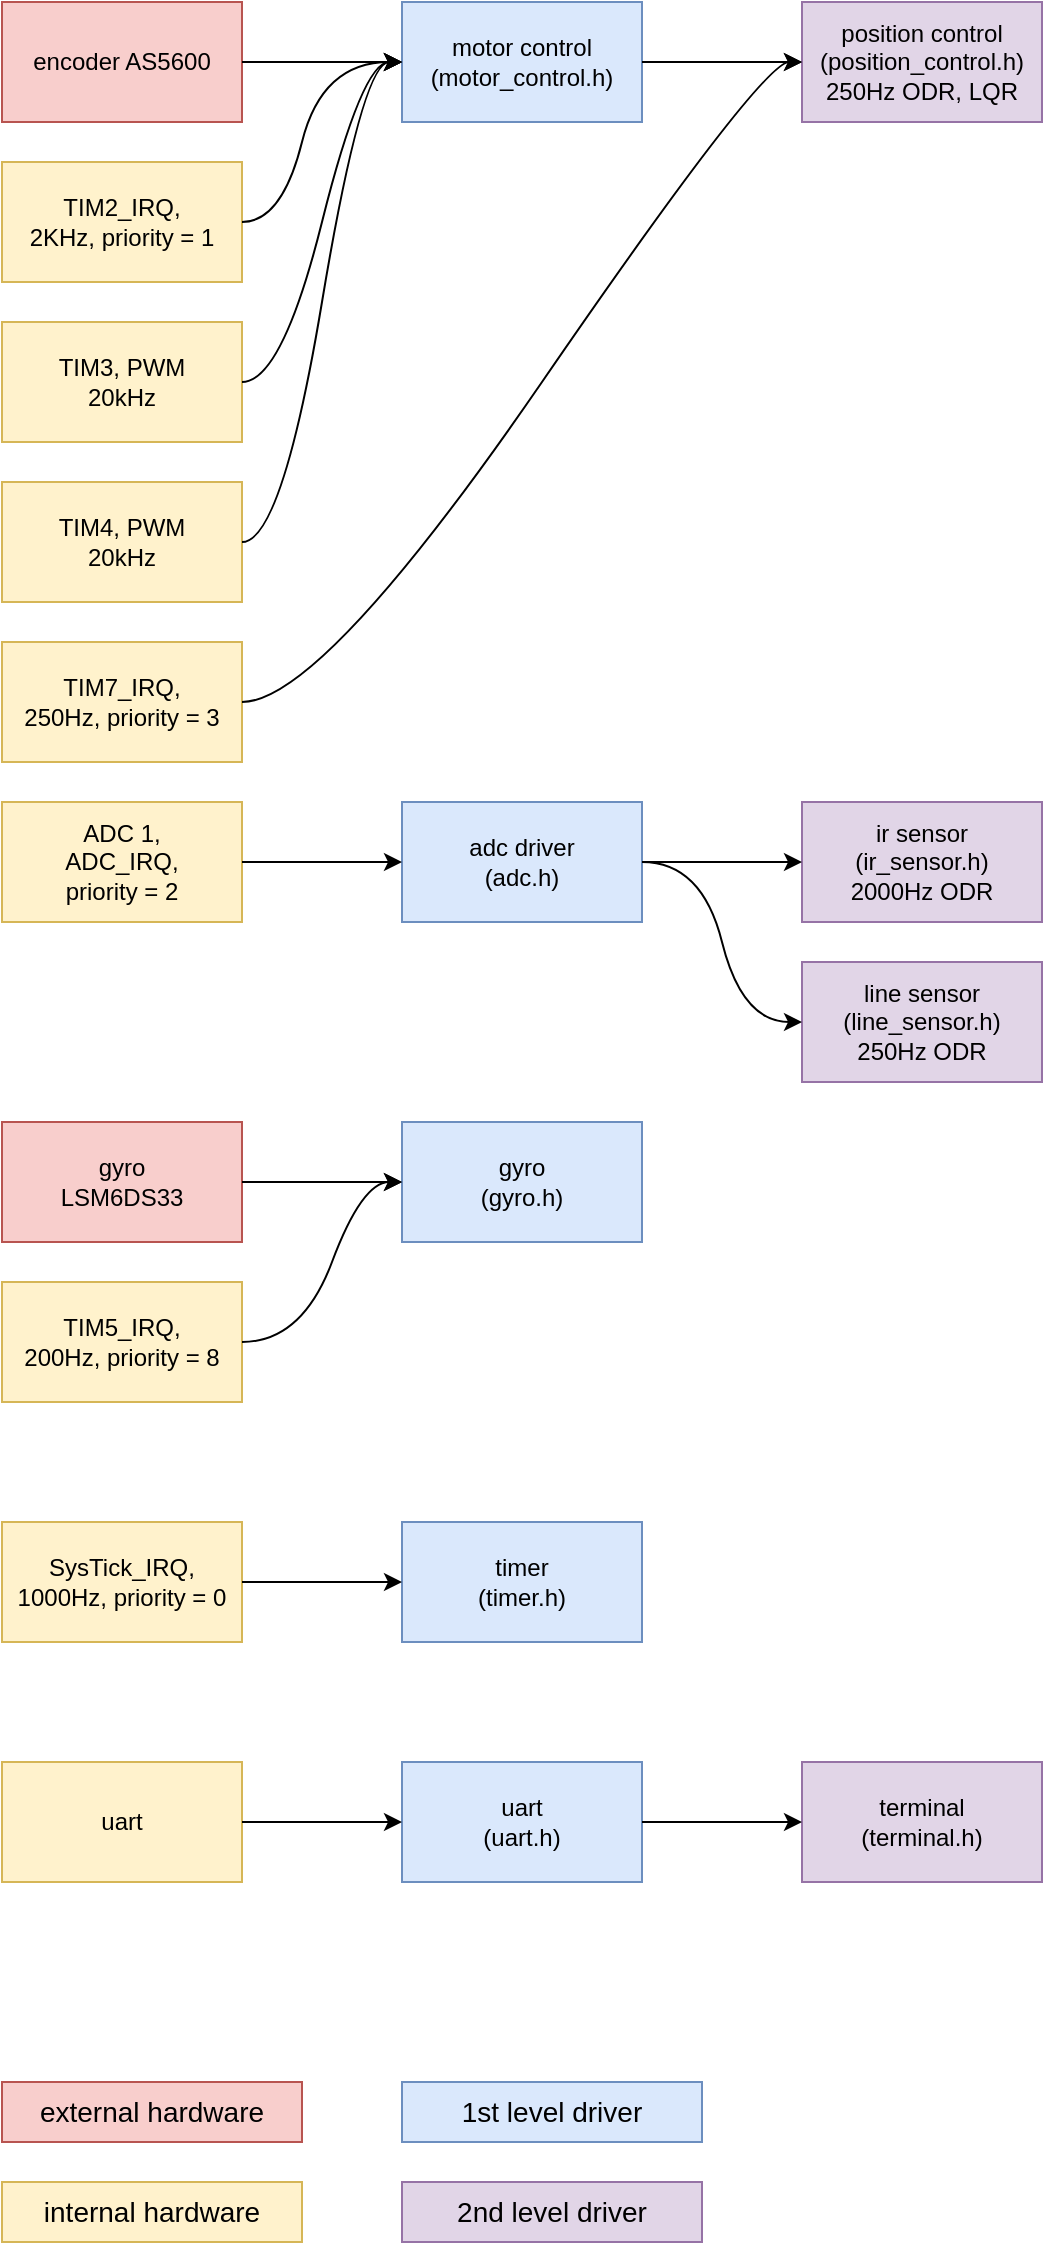 <mxfile version="21.2.8" type="device">
  <diagram name="drivers" id="8GYG5GVUPdcmrqUy9XOU">
    <mxGraphModel dx="865" dy="674" grid="1" gridSize="10" guides="1" tooltips="1" connect="1" arrows="1" fold="1" page="1" pageScale="1" pageWidth="3300" pageHeight="4681" math="0" shadow="0">
      <root>
        <mxCell id="0" />
        <mxCell id="1" parent="0" />
        <mxCell id="Uj9MxIJldcacE0KQAu5Q-2" value="motor control&lt;br&gt;(motor_control.h)" style="rounded=0;whiteSpace=wrap;html=1;fillColor=#dae8fc;strokeColor=#6c8ebf;" parent="1" vertex="1">
          <mxGeometry x="280" y="40" width="120" height="60" as="geometry" />
        </mxCell>
        <mxCell id="Uj9MxIJldcacE0KQAu5Q-3" value="encoder AS5600&lt;br&gt;" style="rounded=0;whiteSpace=wrap;html=1;fillColor=#f8cecc;strokeColor=#b85450;" parent="1" vertex="1">
          <mxGeometry x="80" y="40" width="120" height="60" as="geometry" />
        </mxCell>
        <mxCell id="Uj9MxIJldcacE0KQAu5Q-4" value="TIM2_IRQ,&lt;br&gt;2KHz, priority = 1" style="rounded=0;whiteSpace=wrap;html=1;fillColor=#fff2cc;strokeColor=#d6b656;" parent="1" vertex="1">
          <mxGeometry x="80" y="120" width="120" height="60" as="geometry" />
        </mxCell>
        <mxCell id="Uj9MxIJldcacE0KQAu5Q-6" value="ADC 1,&lt;br&gt;ADC_IRQ,&lt;br&gt;priority = 2" style="rounded=0;whiteSpace=wrap;html=1;fillColor=#fff2cc;strokeColor=#d6b656;" parent="1" vertex="1">
          <mxGeometry x="80" y="440" width="120" height="60" as="geometry" />
        </mxCell>
        <mxCell id="Uj9MxIJldcacE0KQAu5Q-8" value="adc driver&lt;br&gt;(adc.h)" style="rounded=0;whiteSpace=wrap;html=1;fillColor=#dae8fc;strokeColor=#6c8ebf;" parent="1" vertex="1">
          <mxGeometry x="280" y="440" width="120" height="60" as="geometry" />
        </mxCell>
        <mxCell id="Uj9MxIJldcacE0KQAu5Q-9" value="" style="endArrow=classic;html=1;entryX=0;entryY=0.5;entryDx=0;entryDy=0;exitX=1;exitY=0.5;exitDx=0;exitDy=0;curved=1;" parent="1" source="Uj9MxIJldcacE0KQAu5Q-4" target="Uj9MxIJldcacE0KQAu5Q-2" edge="1">
          <mxGeometry width="50" height="50" relative="1" as="geometry">
            <mxPoint x="260" y="190" as="sourcePoint" />
            <mxPoint x="310" y="140" as="targetPoint" />
            <Array as="points">
              <mxPoint x="220" y="150" />
              <mxPoint x="240" y="70" />
            </Array>
          </mxGeometry>
        </mxCell>
        <mxCell id="Uj9MxIJldcacE0KQAu5Q-10" value="" style="endArrow=classic;html=1;rounded=0;entryX=0;entryY=0.5;entryDx=0;entryDy=0;exitX=1;exitY=0.5;exitDx=0;exitDy=0;" parent="1" source="Uj9MxIJldcacE0KQAu5Q-3" target="Uj9MxIJldcacE0KQAu5Q-2" edge="1">
          <mxGeometry width="50" height="50" relative="1" as="geometry">
            <mxPoint x="250" y="220" as="sourcePoint" />
            <mxPoint x="300" y="170" as="targetPoint" />
          </mxGeometry>
        </mxCell>
        <mxCell id="Uj9MxIJldcacE0KQAu5Q-11" value="" style="endArrow=classic;html=1;rounded=0;exitX=1;exitY=0.5;exitDx=0;exitDy=0;entryX=0;entryY=0.5;entryDx=0;entryDy=0;" parent="1" source="Uj9MxIJldcacE0KQAu5Q-6" target="Uj9MxIJldcacE0KQAu5Q-8" edge="1">
          <mxGeometry width="50" height="50" relative="1" as="geometry">
            <mxPoint x="240" y="420" as="sourcePoint" />
            <mxPoint x="290" y="370" as="targetPoint" />
          </mxGeometry>
        </mxCell>
        <mxCell id="Uj9MxIJldcacE0KQAu5Q-12" value="ir sensor&lt;br&gt;(ir_sensor.h)&lt;br&gt;2000Hz ODR" style="rounded=0;whiteSpace=wrap;html=1;fillColor=#e1d5e7;strokeColor=#9673a6;" parent="1" vertex="1">
          <mxGeometry x="480" y="440" width="120" height="60" as="geometry" />
        </mxCell>
        <mxCell id="Uj9MxIJldcacE0KQAu5Q-13" value="line sensor&lt;br&gt;(line_sensor.h)&lt;br&gt;250Hz ODR" style="rounded=0;whiteSpace=wrap;html=1;fillColor=#e1d5e7;strokeColor=#9673a6;" parent="1" vertex="1">
          <mxGeometry x="480" y="520" width="120" height="60" as="geometry" />
        </mxCell>
        <mxCell id="Uj9MxIJldcacE0KQAu5Q-14" value="" style="endArrow=classic;html=1;rounded=0;entryX=0;entryY=0.5;entryDx=0;entryDy=0;exitX=1;exitY=0.5;exitDx=0;exitDy=0;" parent="1" source="Uj9MxIJldcacE0KQAu5Q-8" target="Uj9MxIJldcacE0KQAu5Q-12" edge="1">
          <mxGeometry width="50" height="50" relative="1" as="geometry">
            <mxPoint x="430" y="390" as="sourcePoint" />
            <mxPoint x="480" y="340" as="targetPoint" />
          </mxGeometry>
        </mxCell>
        <mxCell id="Uj9MxIJldcacE0KQAu5Q-15" value="" style="endArrow=classic;html=1;exitX=1;exitY=0.5;exitDx=0;exitDy=0;entryX=0;entryY=0.5;entryDx=0;entryDy=0;curved=1;" parent="1" source="Uj9MxIJldcacE0KQAu5Q-8" target="Uj9MxIJldcacE0KQAu5Q-13" edge="1">
          <mxGeometry width="50" height="50" relative="1" as="geometry">
            <mxPoint x="430" y="390" as="sourcePoint" />
            <mxPoint x="480" y="340" as="targetPoint" />
            <Array as="points">
              <mxPoint x="430" y="470" />
              <mxPoint x="450" y="550" />
            </Array>
          </mxGeometry>
        </mxCell>
        <mxCell id="Uj9MxIJldcacE0KQAu5Q-16" value="gyro&lt;br&gt;LSM6DS33" style="rounded=0;whiteSpace=wrap;html=1;fillColor=#f8cecc;strokeColor=#b85450;" parent="1" vertex="1">
          <mxGeometry x="80" y="600" width="120" height="60" as="geometry" />
        </mxCell>
        <mxCell id="Uj9MxIJldcacE0KQAu5Q-17" value="gyro&lt;br&gt;(gyro.h)" style="rounded=0;whiteSpace=wrap;html=1;fillColor=#dae8fc;strokeColor=#6c8ebf;" parent="1" vertex="1">
          <mxGeometry x="280" y="600" width="120" height="60" as="geometry" />
        </mxCell>
        <mxCell id="Uj9MxIJldcacE0KQAu5Q-18" value="" style="endArrow=classic;html=1;rounded=0;exitX=1;exitY=0.5;exitDx=0;exitDy=0;entryX=0;entryY=0.5;entryDx=0;entryDy=0;" parent="1" source="Uj9MxIJldcacE0KQAu5Q-16" target="Uj9MxIJldcacE0KQAu5Q-17" edge="1">
          <mxGeometry width="50" height="50" relative="1" as="geometry">
            <mxPoint x="210" y="520" as="sourcePoint" />
            <mxPoint x="290" y="520" as="targetPoint" />
          </mxGeometry>
        </mxCell>
        <mxCell id="Uj9MxIJldcacE0KQAu5Q-19" value="TIM3, PWM&lt;br&gt;20kHz" style="rounded=0;whiteSpace=wrap;html=1;fillColor=#fff2cc;strokeColor=#d6b656;" parent="1" vertex="1">
          <mxGeometry x="80" y="200" width="120" height="60" as="geometry" />
        </mxCell>
        <mxCell id="Uj9MxIJldcacE0KQAu5Q-20" value="TIM4, PWM&lt;br&gt;20kHz" style="rounded=0;whiteSpace=wrap;html=1;fillColor=#fff2cc;strokeColor=#d6b656;" parent="1" vertex="1">
          <mxGeometry x="80" y="280" width="120" height="60" as="geometry" />
        </mxCell>
        <mxCell id="Uj9MxIJldcacE0KQAu5Q-22" value="TIM5_IRQ,&lt;br&gt;200Hz, priority = 8" style="rounded=0;whiteSpace=wrap;html=1;fillColor=#fff2cc;strokeColor=#d6b656;" parent="1" vertex="1">
          <mxGeometry x="80" y="680" width="120" height="60" as="geometry" />
        </mxCell>
        <mxCell id="Uj9MxIJldcacE0KQAu5Q-24" value="" style="endArrow=classic;html=1;entryX=0;entryY=0.5;entryDx=0;entryDy=0;exitX=1;exitY=0.5;exitDx=0;exitDy=0;curved=1;" parent="1" source="Uj9MxIJldcacE0KQAu5Q-22" target="Uj9MxIJldcacE0KQAu5Q-17" edge="1">
          <mxGeometry width="50" height="50" relative="1" as="geometry">
            <mxPoint x="260" y="730" as="sourcePoint" />
            <mxPoint x="310" y="680" as="targetPoint" />
            <Array as="points">
              <mxPoint x="230" y="710" />
              <mxPoint x="260" y="630" />
            </Array>
          </mxGeometry>
        </mxCell>
        <mxCell id="Uj9MxIJldcacE0KQAu5Q-25" value="" style="endArrow=classic;html=1;entryX=0;entryY=0.5;entryDx=0;entryDy=0;exitX=1;exitY=0.5;exitDx=0;exitDy=0;curved=1;" parent="1" source="Uj9MxIJldcacE0KQAu5Q-19" target="Uj9MxIJldcacE0KQAu5Q-2" edge="1">
          <mxGeometry width="50" height="50" relative="1" as="geometry">
            <mxPoint x="300" y="270" as="sourcePoint" />
            <mxPoint x="350" y="220" as="targetPoint" />
            <Array as="points">
              <mxPoint x="220" y="230" />
              <mxPoint x="260" y="70" />
            </Array>
          </mxGeometry>
        </mxCell>
        <mxCell id="Uj9MxIJldcacE0KQAu5Q-26" value="" style="endArrow=classic;html=1;entryX=0;entryY=0.5;entryDx=0;entryDy=0;exitX=1;exitY=0.5;exitDx=0;exitDy=0;curved=1;" parent="1" source="Uj9MxIJldcacE0KQAu5Q-20" target="Uj9MxIJldcacE0KQAu5Q-2" edge="1">
          <mxGeometry width="50" height="50" relative="1" as="geometry">
            <mxPoint x="260" y="300" as="sourcePoint" />
            <mxPoint x="310" y="250" as="targetPoint" />
            <Array as="points">
              <mxPoint x="220" y="310" />
              <mxPoint x="260" y="70" />
            </Array>
          </mxGeometry>
        </mxCell>
        <mxCell id="Uj9MxIJldcacE0KQAu5Q-27" value="external hardware" style="rounded=0;whiteSpace=wrap;html=1;fillColor=#f8cecc;strokeColor=#b85450;fontSize=14;" parent="1" vertex="1">
          <mxGeometry x="80" y="1080" width="150" height="30" as="geometry" />
        </mxCell>
        <mxCell id="Uj9MxIJldcacE0KQAu5Q-28" value="internal hardware" style="rounded=0;whiteSpace=wrap;html=1;fillColor=#fff2cc;strokeColor=#d6b656;fontSize=14;" parent="1" vertex="1">
          <mxGeometry x="80" y="1130" width="150" height="30" as="geometry" />
        </mxCell>
        <mxCell id="Uj9MxIJldcacE0KQAu5Q-29" value="1st level driver" style="rounded=0;whiteSpace=wrap;html=1;fillColor=#dae8fc;strokeColor=#6c8ebf;fontSize=14;" parent="1" vertex="1">
          <mxGeometry x="280" y="1080" width="150" height="30" as="geometry" />
        </mxCell>
        <mxCell id="Uj9MxIJldcacE0KQAu5Q-30" value="2nd level driver" style="rounded=0;whiteSpace=wrap;html=1;fillColor=#e1d5e7;strokeColor=#9673a6;fontSize=14;" parent="1" vertex="1">
          <mxGeometry x="280" y="1130" width="150" height="30" as="geometry" />
        </mxCell>
        <mxCell id="Uj9MxIJldcacE0KQAu5Q-31" value="SysTick_IRQ,&lt;br&gt;1000Hz, priority = 0" style="rounded=0;whiteSpace=wrap;html=1;fillColor=#fff2cc;strokeColor=#d6b656;" parent="1" vertex="1">
          <mxGeometry x="80" y="800" width="120" height="60" as="geometry" />
        </mxCell>
        <mxCell id="Uj9MxIJldcacE0KQAu5Q-32" value="timer&lt;br&gt;(timer.h)" style="rounded=0;whiteSpace=wrap;html=1;fillColor=#dae8fc;strokeColor=#6c8ebf;" parent="1" vertex="1">
          <mxGeometry x="280" y="800" width="120" height="60" as="geometry" />
        </mxCell>
        <mxCell id="Uj9MxIJldcacE0KQAu5Q-33" value="" style="endArrow=classic;html=1;rounded=0;entryX=0;entryY=0.5;entryDx=0;entryDy=0;exitX=1;exitY=0.5;exitDx=0;exitDy=0;" parent="1" source="Uj9MxIJldcacE0KQAu5Q-31" target="Uj9MxIJldcacE0KQAu5Q-32" edge="1">
          <mxGeometry width="50" height="50" relative="1" as="geometry">
            <mxPoint x="200" y="960" as="sourcePoint" />
            <mxPoint x="250" y="910" as="targetPoint" />
          </mxGeometry>
        </mxCell>
        <mxCell id="Uj9MxIJldcacE0KQAu5Q-34" value="uart" style="rounded=0;whiteSpace=wrap;html=1;fillColor=#fff2cc;strokeColor=#d6b656;" parent="1" vertex="1">
          <mxGeometry x="80" y="920" width="120" height="60" as="geometry" />
        </mxCell>
        <mxCell id="Uj9MxIJldcacE0KQAu5Q-35" value="uart&lt;br&gt;(uart.h)" style="rounded=0;whiteSpace=wrap;html=1;fillColor=#dae8fc;strokeColor=#6c8ebf;" parent="1" vertex="1">
          <mxGeometry x="280" y="920" width="120" height="60" as="geometry" />
        </mxCell>
        <mxCell id="Uj9MxIJldcacE0KQAu5Q-36" value="" style="endArrow=classic;html=1;rounded=0;entryX=0;entryY=0.5;entryDx=0;entryDy=0;exitX=1;exitY=0.5;exitDx=0;exitDy=0;" parent="1" source="Uj9MxIJldcacE0KQAu5Q-34" target="Uj9MxIJldcacE0KQAu5Q-35" edge="1">
          <mxGeometry width="50" height="50" relative="1" as="geometry">
            <mxPoint x="200" y="1080" as="sourcePoint" />
            <mxPoint x="250" y="1030" as="targetPoint" />
          </mxGeometry>
        </mxCell>
        <mxCell id="Uj9MxIJldcacE0KQAu5Q-37" value="terminal&lt;br&gt;(terminal.h)" style="rounded=0;whiteSpace=wrap;html=1;fillColor=#e1d5e7;strokeColor=#9673a6;" parent="1" vertex="1">
          <mxGeometry x="480" y="920" width="120" height="60" as="geometry" />
        </mxCell>
        <mxCell id="Uj9MxIJldcacE0KQAu5Q-38" value="" style="endArrow=classic;html=1;rounded=0;entryX=0;entryY=0.5;entryDx=0;entryDy=0;exitX=1;exitY=0.5;exitDx=0;exitDy=0;" parent="1" source="Uj9MxIJldcacE0KQAu5Q-35" target="Uj9MxIJldcacE0KQAu5Q-37" edge="1">
          <mxGeometry width="50" height="50" relative="1" as="geometry">
            <mxPoint x="350" y="1070" as="sourcePoint" />
            <mxPoint x="400" y="1020" as="targetPoint" />
          </mxGeometry>
        </mxCell>
        <mxCell id="Uj9MxIJldcacE0KQAu5Q-39" value="position control&lt;br&gt;(position_control.h)&lt;br&gt;250Hz ODR, LQR" style="rounded=0;whiteSpace=wrap;html=1;fillColor=#e1d5e7;strokeColor=#9673a6;" parent="1" vertex="1">
          <mxGeometry x="480" y="40" width="120" height="60" as="geometry" />
        </mxCell>
        <mxCell id="Uj9MxIJldcacE0KQAu5Q-40" value="TIM7_IRQ,&lt;br style=&quot;border-color: var(--border-color);&quot;&gt;250Hz, priority = 3" style="rounded=0;whiteSpace=wrap;html=1;fillColor=#fff2cc;strokeColor=#d6b656;" parent="1" vertex="1">
          <mxGeometry x="80" y="360" width="120" height="60" as="geometry" />
        </mxCell>
        <mxCell id="Uj9MxIJldcacE0KQAu5Q-41" value="" style="endArrow=classic;html=1;rounded=0;entryX=0;entryY=0.5;entryDx=0;entryDy=0;exitX=1;exitY=0.5;exitDx=0;exitDy=0;" parent="1" source="Uj9MxIJldcacE0KQAu5Q-2" target="Uj9MxIJldcacE0KQAu5Q-39" edge="1">
          <mxGeometry width="50" height="50" relative="1" as="geometry">
            <mxPoint x="400" y="340" as="sourcePoint" />
            <mxPoint x="450" y="290" as="targetPoint" />
          </mxGeometry>
        </mxCell>
        <mxCell id="Uj9MxIJldcacE0KQAu5Q-42" value="" style="endArrow=classic;html=1;entryX=0;entryY=0.5;entryDx=0;entryDy=0;exitX=1;exitY=0.5;exitDx=0;exitDy=0;curved=1;" parent="1" source="Uj9MxIJldcacE0KQAu5Q-40" target="Uj9MxIJldcacE0KQAu5Q-39" edge="1">
          <mxGeometry width="50" height="50" relative="1" as="geometry">
            <mxPoint x="370" y="310" as="sourcePoint" />
            <mxPoint x="420" y="260" as="targetPoint" />
            <Array as="points">
              <mxPoint x="240" y="390" />
              <mxPoint x="460" y="70" />
            </Array>
          </mxGeometry>
        </mxCell>
      </root>
    </mxGraphModel>
  </diagram>
</mxfile>
